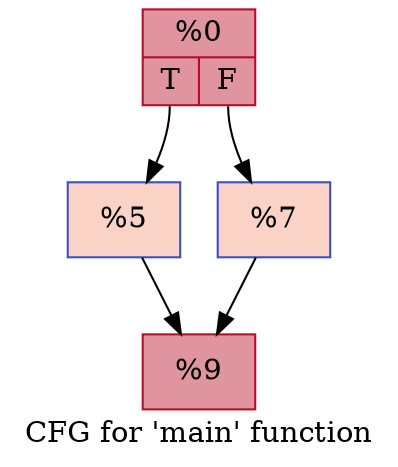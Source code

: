 digraph "CFG for 'main' function" {
	label="CFG for 'main' function";

	Node0x7fb0d5f00ec0 [shape=record,color="#b70d28ff", style=filled, fillcolor="#b70d2870",label="{%0|{<s0>T|<s1>F}}"];
	Node0x7fb0d5f00ec0:s0 -> Node0x7fb0d5f00f00;
	Node0x7fb0d5f00ec0:s1 -> Node0x7fb0d5f00f40;
	Node0x7fb0d5f00f00 [shape=record,color="#3d50c3ff", style=filled, fillcolor="#f59c7d70",label="{%5}"];
	Node0x7fb0d5f00f00 -> Node0x7fb0d5f00420;
	Node0x7fb0d5f00f40 [shape=record,color="#3d50c3ff", style=filled, fillcolor="#f59c7d70",label="{%7}"];
	Node0x7fb0d5f00f40 -> Node0x7fb0d5f00420;
	Node0x7fb0d5f00420 [shape=record,color="#b70d28ff", style=filled, fillcolor="#b70d2870",label="{%9}"];
}

